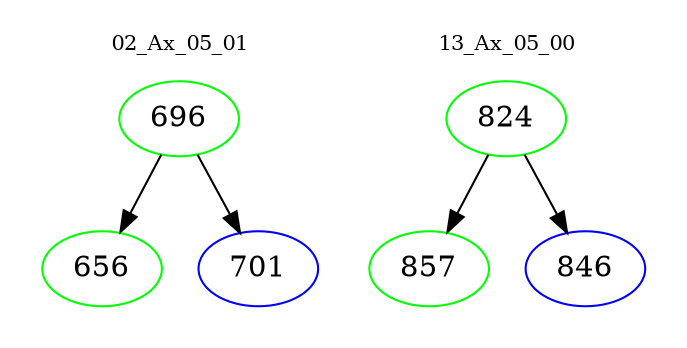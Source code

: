 digraph{
subgraph cluster_0 {
color = white
label = "02_Ax_05_01";
fontsize=10;
T0_696 [label="696", color="green"]
T0_696 -> T0_656 [color="black"]
T0_656 [label="656", color="green"]
T0_696 -> T0_701 [color="black"]
T0_701 [label="701", color="blue"]
}
subgraph cluster_1 {
color = white
label = "13_Ax_05_00";
fontsize=10;
T1_824 [label="824", color="green"]
T1_824 -> T1_857 [color="black"]
T1_857 [label="857", color="green"]
T1_824 -> T1_846 [color="black"]
T1_846 [label="846", color="blue"]
}
}

